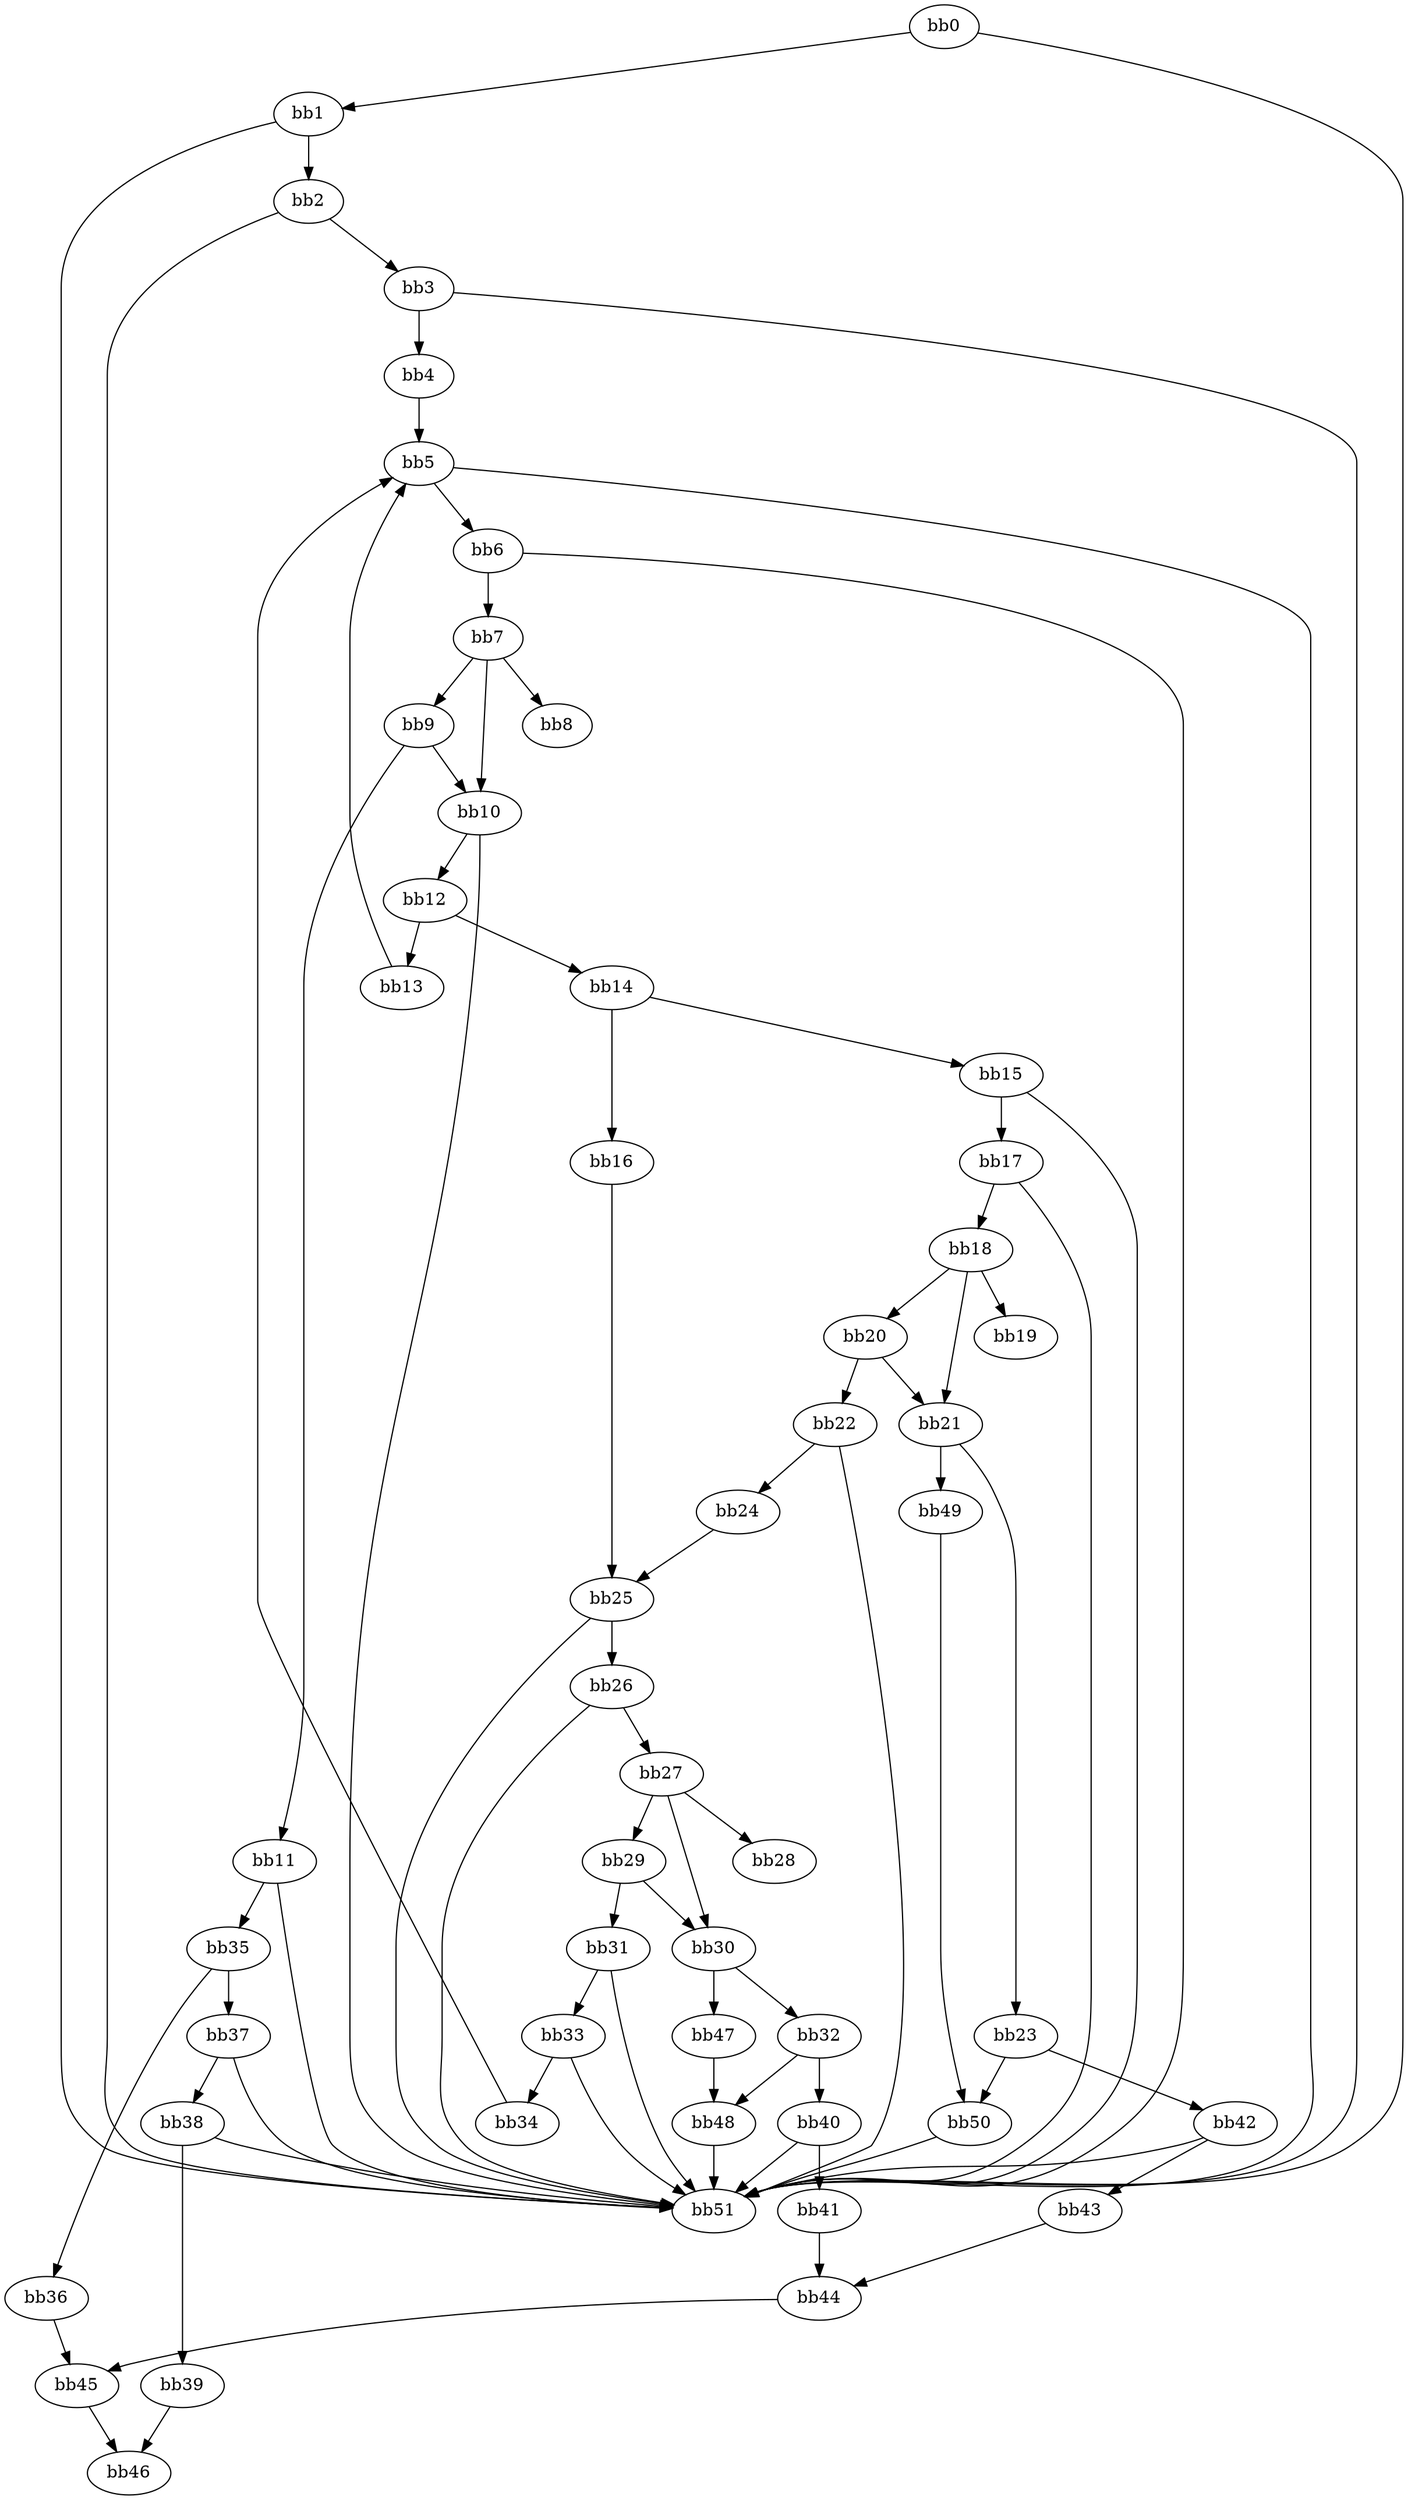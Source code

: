 digraph {
    0 [ label = "bb0\l" ]
    1 [ label = "bb1\l" ]
    2 [ label = "bb2\l" ]
    3 [ label = "bb3\l" ]
    4 [ label = "bb4\l" ]
    5 [ label = "bb5\l" ]
    6 [ label = "bb6\l" ]
    7 [ label = "bb7\l" ]
    8 [ label = "bb8\l" ]
    9 [ label = "bb9\l" ]
    10 [ label = "bb10\l" ]
    11 [ label = "bb11\l" ]
    12 [ label = "bb12\l" ]
    13 [ label = "bb13\l" ]
    14 [ label = "bb14\l" ]
    15 [ label = "bb15\l" ]
    16 [ label = "bb16\l" ]
    17 [ label = "bb17\l" ]
    18 [ label = "bb18\l" ]
    19 [ label = "bb19\l" ]
    20 [ label = "bb20\l" ]
    21 [ label = "bb21\l" ]
    22 [ label = "bb22\l" ]
    23 [ label = "bb23\l" ]
    24 [ label = "bb24\l" ]
    25 [ label = "bb25\l" ]
    26 [ label = "bb26\l" ]
    27 [ label = "bb27\l" ]
    28 [ label = "bb28\l" ]
    29 [ label = "bb29\l" ]
    30 [ label = "bb30\l" ]
    31 [ label = "bb31\l" ]
    32 [ label = "bb32\l" ]
    33 [ label = "bb33\l" ]
    34 [ label = "bb34\l" ]
    35 [ label = "bb35\l" ]
    36 [ label = "bb36\l" ]
    37 [ label = "bb37\l" ]
    38 [ label = "bb38\l" ]
    39 [ label = "bb39\l" ]
    40 [ label = "bb40\l" ]
    41 [ label = "bb41\l" ]
    42 [ label = "bb42\l" ]
    43 [ label = "bb43\l" ]
    44 [ label = "bb44\l" ]
    45 [ label = "bb45\l" ]
    46 [ label = "bb46\l" ]
    47 [ label = "bb47\l" ]
    48 [ label = "bb48\l" ]
    49 [ label = "bb49\l" ]
    50 [ label = "bb50\l" ]
    51 [ label = "bb51\l" ]
    0 -> 1 [ ]
    0 -> 51 [ ]
    1 -> 2 [ ]
    1 -> 51 [ ]
    2 -> 3 [ ]
    2 -> 51 [ ]
    3 -> 4 [ ]
    3 -> 51 [ ]
    4 -> 5 [ ]
    5 -> 6 [ ]
    5 -> 51 [ ]
    6 -> 7 [ ]
    6 -> 51 [ ]
    7 -> 8 [ ]
    7 -> 9 [ ]
    7 -> 10 [ ]
    9 -> 10 [ ]
    9 -> 11 [ ]
    10 -> 12 [ ]
    10 -> 51 [ ]
    11 -> 35 [ ]
    11 -> 51 [ ]
    12 -> 13 [ ]
    12 -> 14 [ ]
    13 -> 5 [ ]
    14 -> 15 [ ]
    14 -> 16 [ ]
    15 -> 17 [ ]
    15 -> 51 [ ]
    16 -> 25 [ ]
    17 -> 18 [ ]
    17 -> 51 [ ]
    18 -> 19 [ ]
    18 -> 20 [ ]
    18 -> 21 [ ]
    20 -> 21 [ ]
    20 -> 22 [ ]
    21 -> 23 [ ]
    21 -> 49 [ ]
    22 -> 24 [ ]
    22 -> 51 [ ]
    23 -> 42 [ ]
    23 -> 50 [ ]
    24 -> 25 [ ]
    25 -> 26 [ ]
    25 -> 51 [ ]
    26 -> 27 [ ]
    26 -> 51 [ ]
    27 -> 28 [ ]
    27 -> 29 [ ]
    27 -> 30 [ ]
    29 -> 30 [ ]
    29 -> 31 [ ]
    30 -> 32 [ ]
    30 -> 47 [ ]
    31 -> 33 [ ]
    31 -> 51 [ ]
    32 -> 40 [ ]
    32 -> 48 [ ]
    33 -> 34 [ ]
    33 -> 51 [ ]
    34 -> 5 [ ]
    35 -> 36 [ ]
    35 -> 37 [ ]
    36 -> 45 [ ]
    37 -> 38 [ ]
    37 -> 51 [ ]
    38 -> 39 [ ]
    38 -> 51 [ ]
    39 -> 46 [ ]
    40 -> 41 [ ]
    40 -> 51 [ ]
    41 -> 44 [ ]
    42 -> 43 [ ]
    42 -> 51 [ ]
    43 -> 44 [ ]
    44 -> 45 [ ]
    45 -> 46 [ ]
    47 -> 48 [ ]
    48 -> 51 [ ]
    49 -> 50 [ ]
    50 -> 51 [ ]
}

